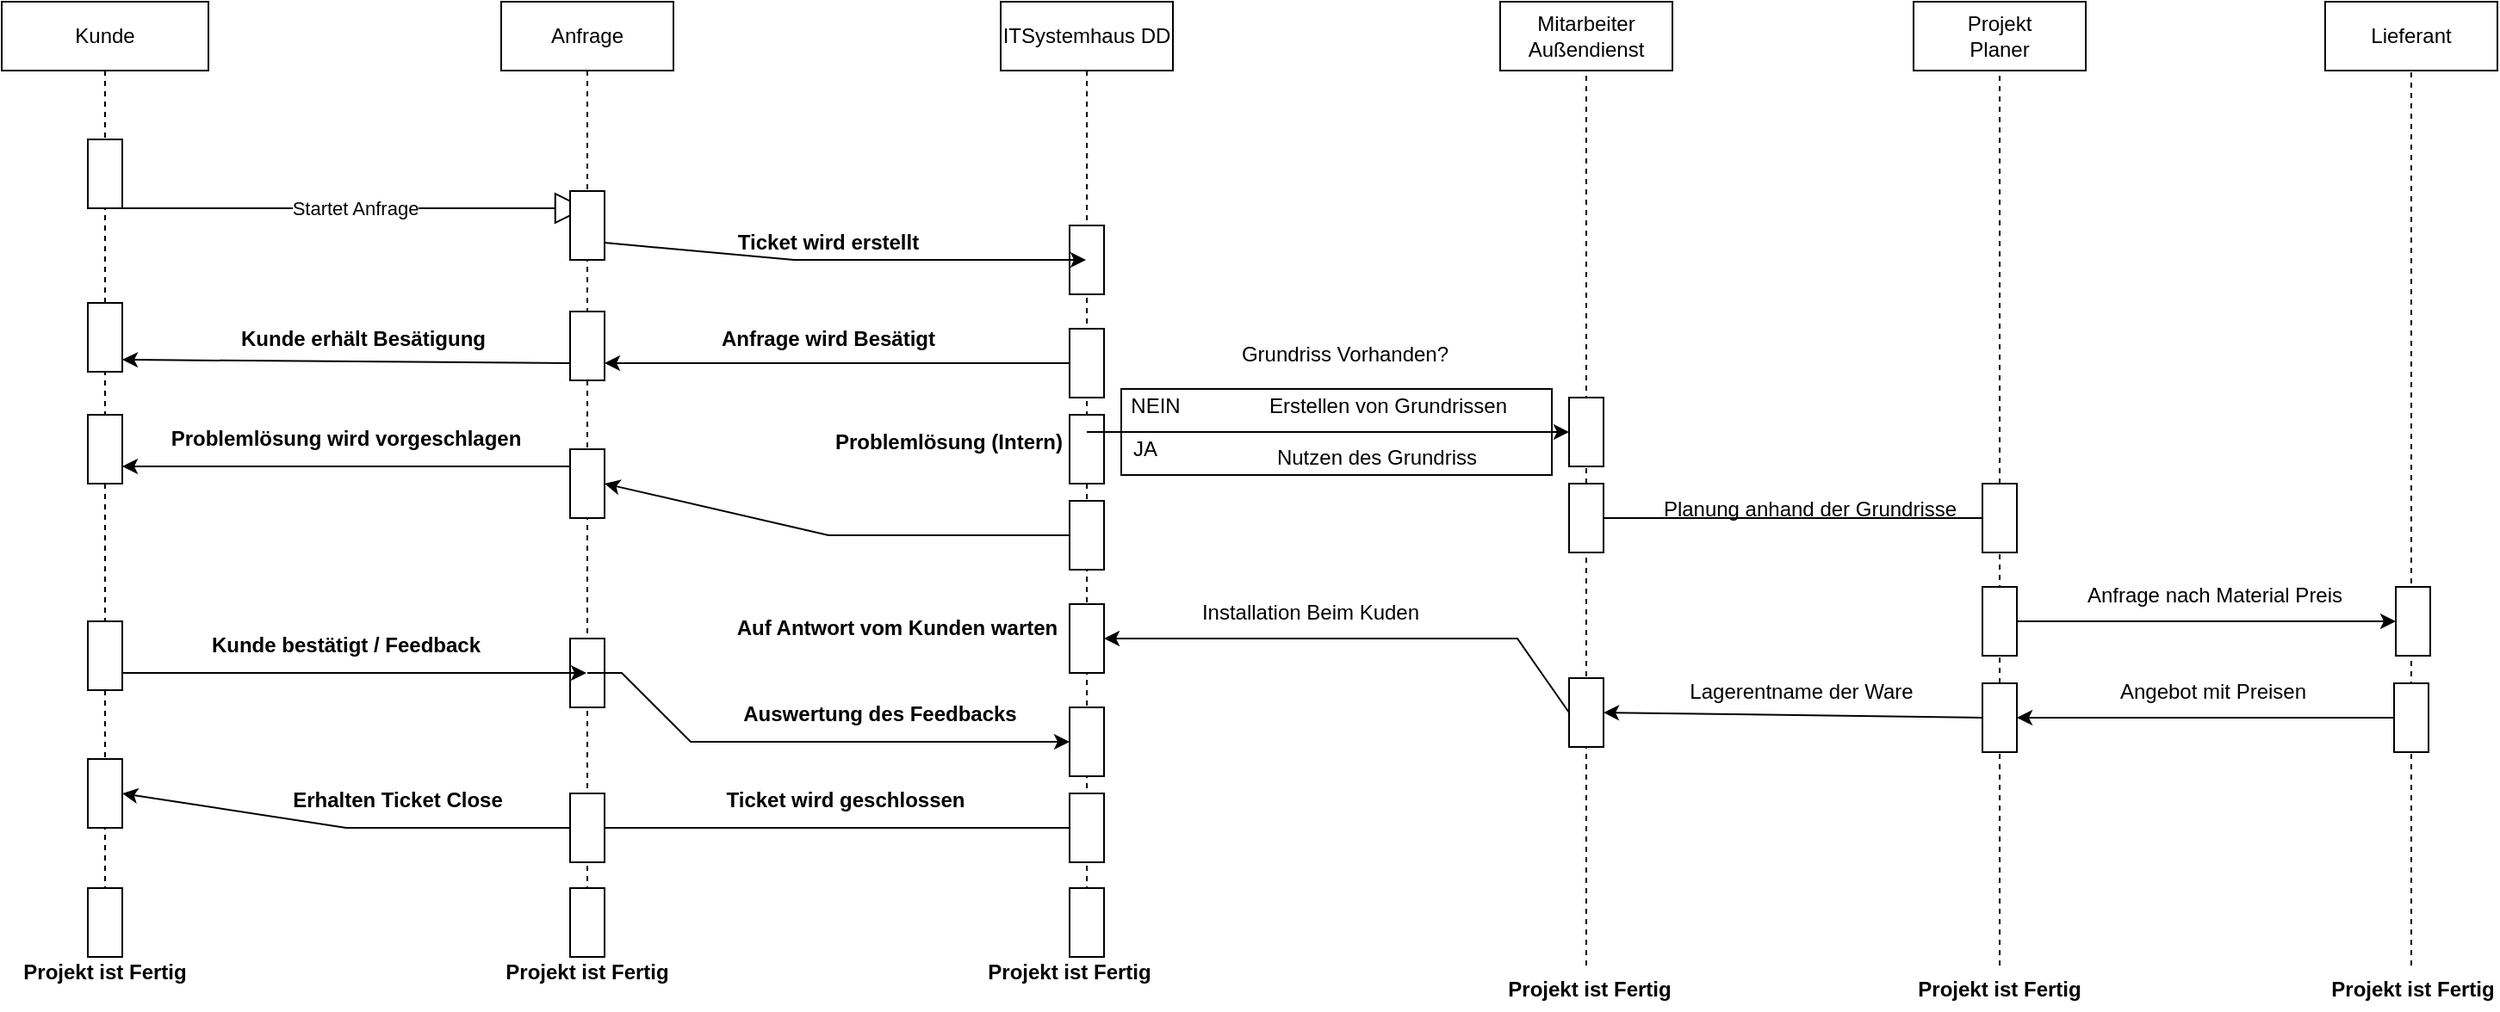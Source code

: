 <mxfile version="20.4.0" type="device"><diagram id="wr0YkZAZCnPxzqh3T25u" name="Seite-1"><mxGraphModel dx="1673" dy="931" grid="1" gridSize="10" guides="1" tooltips="1" connect="1" arrows="1" fold="1" page="1" pageScale="1" pageWidth="1654" pageHeight="2336" math="0" shadow="0"><root><mxCell id="0"/><mxCell id="1" parent="0"/><mxCell id="KSNLaK2aIfg9NiH7PBLn-109" value="" style="rounded=0;whiteSpace=wrap;html=1;" vertex="1" parent="1"><mxGeometry x="690" y="265" width="250" height="50" as="geometry"/></mxCell><mxCell id="dDj2Ysvn2Hclz_suaQed-8" value="Kunde" style="shape=umlLifeline;perimeter=lifelinePerimeter;whiteSpace=wrap;html=1;container=1;collapsible=0;recursiveResize=0;outlineConnect=0;" parent="1" vertex="1"><mxGeometry x="40" y="40" width="120" height="545" as="geometry"/></mxCell><mxCell id="dDj2Ysvn2Hclz_suaQed-23" value="" style="html=1;rotation=90;" parent="dDj2Ysvn2Hclz_suaQed-8" vertex="1"><mxGeometry x="40" y="90" width="40" height="20" as="geometry"/></mxCell><mxCell id="dDj2Ysvn2Hclz_suaQed-25" value="Startet Anfrage" style="endArrow=block;endSize=16;endFill=0;html=1;rounded=0;" parent="dDj2Ysvn2Hclz_suaQed-8" target="dDj2Ysvn2Hclz_suaQed-13" edge="1"><mxGeometry width="160" relative="1" as="geometry"><mxPoint x="70" y="120" as="sourcePoint"/><mxPoint x="230" y="120" as="targetPoint"/></mxGeometry></mxCell><mxCell id="KSNLaK2aIfg9NiH7PBLn-12" value="" style="html=1;rotation=90;" vertex="1" parent="dDj2Ysvn2Hclz_suaQed-8"><mxGeometry x="40" y="185" width="40" height="20" as="geometry"/></mxCell><mxCell id="KSNLaK2aIfg9NiH7PBLn-25" value="" style="html=1;rotation=90;" vertex="1" parent="dDj2Ysvn2Hclz_suaQed-8"><mxGeometry x="40" y="250" width="40" height="20" as="geometry"/></mxCell><mxCell id="KSNLaK2aIfg9NiH7PBLn-34" value="" style="endArrow=classic;html=1;rounded=0;" edge="1" parent="dDj2Ysvn2Hclz_suaQed-8"><mxGeometry width="50" height="50" relative="1" as="geometry"><mxPoint x="330" y="270" as="sourcePoint"/><mxPoint x="70" y="270" as="targetPoint"/></mxGeometry></mxCell><mxCell id="KSNLaK2aIfg9NiH7PBLn-40" value="" style="html=1;rotation=90;" vertex="1" parent="dDj2Ysvn2Hclz_suaQed-8"><mxGeometry x="40" y="370" width="40" height="20" as="geometry"/></mxCell><mxCell id="KSNLaK2aIfg9NiH7PBLn-59" value="" style="html=1;rotation=90;" vertex="1" parent="dDj2Ysvn2Hclz_suaQed-8"><mxGeometry x="40" y="450" width="40" height="20" as="geometry"/></mxCell><mxCell id="KSNLaK2aIfg9NiH7PBLn-63" value="" style="html=1;rotation=90;" vertex="1" parent="dDj2Ysvn2Hclz_suaQed-8"><mxGeometry x="40" y="525" width="40" height="20" as="geometry"/></mxCell><mxCell id="dDj2Ysvn2Hclz_suaQed-10" value="ITSystemhaus DD" style="shape=umlLifeline;perimeter=lifelinePerimeter;whiteSpace=wrap;html=1;container=1;collapsible=0;recursiveResize=0;outlineConnect=0;" parent="1" vertex="1"><mxGeometry x="620" y="40" width="100" height="545" as="geometry"/></mxCell><mxCell id="KSNLaK2aIfg9NiH7PBLn-14" value="" style="html=1;rotation=90;" vertex="1" parent="dDj2Ysvn2Hclz_suaQed-10"><mxGeometry x="30" y="140" width="40" height="20" as="geometry"/></mxCell><mxCell id="KSNLaK2aIfg9NiH7PBLn-15" value="" style="html=1;rotation=90;" vertex="1" parent="dDj2Ysvn2Hclz_suaQed-10"><mxGeometry x="30" y="200" width="40" height="20" as="geometry"/></mxCell><mxCell id="KSNLaK2aIfg9NiH7PBLn-16" value="" style="html=1;rotation=90;" vertex="1" parent="dDj2Ysvn2Hclz_suaQed-10"><mxGeometry x="30" y="250" width="40" height="20" as="geometry"/></mxCell><mxCell id="KSNLaK2aIfg9NiH7PBLn-31" value="" style="html=1;rotation=90;" vertex="1" parent="dDj2Ysvn2Hclz_suaQed-10"><mxGeometry x="30" y="300" width="40" height="20" as="geometry"/></mxCell><mxCell id="KSNLaK2aIfg9NiH7PBLn-36" value="" style="html=1;rotation=90;" vertex="1" parent="dDj2Ysvn2Hclz_suaQed-10"><mxGeometry x="30" y="360" width="40" height="20" as="geometry"/></mxCell><mxCell id="KSNLaK2aIfg9NiH7PBLn-38" value="Auf Antwort vom Kunden warten" style="text;align=center;fontStyle=1;verticalAlign=middle;spacingLeft=3;spacingRight=3;strokeColor=none;rotatable=0;points=[[0,0.5],[1,0.5]];portConstraint=eastwest;" vertex="1" parent="dDj2Ysvn2Hclz_suaQed-10"><mxGeometry x="-100" y="350" width="80" height="26" as="geometry"/></mxCell><mxCell id="KSNLaK2aIfg9NiH7PBLn-20" value="Problemlösung (Intern) " style="text;align=center;fontStyle=1;verticalAlign=middle;spacingLeft=3;spacingRight=3;strokeColor=none;rotatable=0;points=[[0,0.5],[1,0.5]];portConstraint=eastwest;" vertex="1" parent="dDj2Ysvn2Hclz_suaQed-10"><mxGeometry x="-70" y="242" width="80" height="26" as="geometry"/></mxCell><mxCell id="KSNLaK2aIfg9NiH7PBLn-45" value="" style="html=1;rotation=90;" vertex="1" parent="dDj2Ysvn2Hclz_suaQed-10"><mxGeometry x="30" y="420" width="40" height="20" as="geometry"/></mxCell><mxCell id="KSNLaK2aIfg9NiH7PBLn-47" value="" style="html=1;rotation=90;" vertex="1" parent="dDj2Ysvn2Hclz_suaQed-10"><mxGeometry x="30" y="470" width="40" height="20" as="geometry"/></mxCell><mxCell id="KSNLaK2aIfg9NiH7PBLn-64" value="" style="html=1;rotation=90;" vertex="1" parent="dDj2Ysvn2Hclz_suaQed-10"><mxGeometry x="30" y="525" width="40" height="20" as="geometry"/></mxCell><mxCell id="dDj2Ysvn2Hclz_suaQed-13" value="Anfrage" style="shape=umlLifeline;perimeter=lifelinePerimeter;whiteSpace=wrap;html=1;container=1;collapsible=0;recursiveResize=0;outlineConnect=0;" parent="1" vertex="1"><mxGeometry x="330" y="40" width="100" height="550" as="geometry"/></mxCell><mxCell id="dDj2Ysvn2Hclz_suaQed-24" value="" style="html=1;rotation=90;" parent="dDj2Ysvn2Hclz_suaQed-13" vertex="1"><mxGeometry x="30" y="120" width="40" height="20" as="geometry"/></mxCell><mxCell id="KSNLaK2aIfg9NiH7PBLn-2" value="" style="html=1;rotation=90;" vertex="1" parent="dDj2Ysvn2Hclz_suaQed-13"><mxGeometry x="30" y="190" width="40" height="20" as="geometry"/></mxCell><mxCell id="KSNLaK2aIfg9NiH7PBLn-18" value="" style="html=1;rotation=90;" vertex="1" parent="dDj2Ysvn2Hclz_suaQed-13"><mxGeometry x="30" y="270" width="40" height="20" as="geometry"/></mxCell><mxCell id="KSNLaK2aIfg9NiH7PBLn-56" value="" style="html=1;rotation=90;" vertex="1" parent="dDj2Ysvn2Hclz_suaQed-13"><mxGeometry x="30" y="380" width="40" height="20" as="geometry"/></mxCell><mxCell id="KSNLaK2aIfg9NiH7PBLn-65" value="" style="html=1;rotation=90;" vertex="1" parent="dDj2Ysvn2Hclz_suaQed-13"><mxGeometry x="30" y="525" width="40" height="20" as="geometry"/></mxCell><mxCell id="dDj2Ysvn2Hclz_suaQed-18" value="Projekt ist Fertig" style="text;align=center;fontStyle=1;verticalAlign=middle;spacingLeft=3;spacingRight=3;strokeColor=none;rotatable=0;points=[[0,0.5],[1,0.5]];portConstraint=eastwest;" parent="1" vertex="1"><mxGeometry x="340" y="590" width="80" height="26" as="geometry"/></mxCell><mxCell id="dDj2Ysvn2Hclz_suaQed-22" value="Ticket wird erstellt " style="text;align=center;fontStyle=1;verticalAlign=middle;spacingLeft=3;spacingRight=3;strokeColor=none;rotatable=0;points=[[0,0.5],[1,0.5]];portConstraint=eastwest;" parent="1" vertex="1"><mxGeometry x="480" y="166" width="80" height="26" as="geometry"/></mxCell><mxCell id="KSNLaK2aIfg9NiH7PBLn-5" value="" style="endArrow=classic;html=1;rounded=0;exitX=0.75;exitY=0;exitDx=0;exitDy=0;" edge="1" parent="1" source="dDj2Ysvn2Hclz_suaQed-24" target="dDj2Ysvn2Hclz_suaQed-10"><mxGeometry width="50" height="50" relative="1" as="geometry"><mxPoint x="480" y="242" as="sourcePoint"/><mxPoint x="530" y="192" as="targetPoint"/><Array as="points"><mxPoint x="500" y="190"/></Array></mxGeometry></mxCell><mxCell id="KSNLaK2aIfg9NiH7PBLn-6" value="" style="endArrow=classic;html=1;rounded=0;entryX=0.75;entryY=0;entryDx=0;entryDy=0;" edge="1" parent="1" target="KSNLaK2aIfg9NiH7PBLn-2"><mxGeometry width="50" height="50" relative="1" as="geometry"><mxPoint x="660" y="250" as="sourcePoint"/><mxPoint x="545" y="230" as="targetPoint"/></mxGeometry></mxCell><mxCell id="KSNLaK2aIfg9NiH7PBLn-8" value="Anfrage wird Besätigt " style="text;align=center;fontStyle=1;verticalAlign=middle;spacingLeft=3;spacingRight=3;strokeColor=none;rotatable=0;points=[[0,0.5],[1,0.5]];portConstraint=eastwest;" vertex="1" parent="1"><mxGeometry x="480" y="222" width="80" height="26" as="geometry"/></mxCell><mxCell id="KSNLaK2aIfg9NiH7PBLn-9" value="" style="endArrow=classic;html=1;rounded=0;exitX=0.75;exitY=1;exitDx=0;exitDy=0;" edge="1" parent="1" source="KSNLaK2aIfg9NiH7PBLn-2"><mxGeometry width="50" height="50" relative="1" as="geometry"><mxPoint x="379.5" y="248" as="sourcePoint"/><mxPoint x="110" y="248" as="targetPoint"/></mxGeometry></mxCell><mxCell id="KSNLaK2aIfg9NiH7PBLn-10" value="Kunde erhält Besätigung" style="text;align=center;fontStyle=1;verticalAlign=middle;spacingLeft=3;spacingRight=3;strokeColor=none;rotatable=0;points=[[0,0.5],[1,0.5]];portConstraint=eastwest;" vertex="1" parent="1"><mxGeometry x="210" y="222" width="80" height="26" as="geometry"/></mxCell><mxCell id="KSNLaK2aIfg9NiH7PBLn-33" value="" style="endArrow=classic;html=1;rounded=0;entryX=0.5;entryY=0;entryDx=0;entryDy=0;" edge="1" parent="1" target="KSNLaK2aIfg9NiH7PBLn-18"><mxGeometry width="50" height="50" relative="1" as="geometry"><mxPoint x="660" y="350" as="sourcePoint"/><mxPoint x="390" y="350" as="targetPoint"/><Array as="points"><mxPoint x="520" y="350"/></Array></mxGeometry></mxCell><mxCell id="KSNLaK2aIfg9NiH7PBLn-35" value="Problemlösung wird vorgeschlagen" style="text;align=center;fontStyle=1;verticalAlign=middle;spacingLeft=3;spacingRight=3;strokeColor=none;rotatable=0;points=[[0,0.5],[1,0.5]];portConstraint=eastwest;" vertex="1" parent="1"><mxGeometry x="200" y="280" width="80" height="26" as="geometry"/></mxCell><mxCell id="KSNLaK2aIfg9NiH7PBLn-42" value="" style="endArrow=classic;html=1;rounded=0;exitX=0.75;exitY=0;exitDx=0;exitDy=0;" edge="1" parent="1" source="KSNLaK2aIfg9NiH7PBLn-40" target="dDj2Ysvn2Hclz_suaQed-13"><mxGeometry width="50" height="50" relative="1" as="geometry"><mxPoint x="110" y="410" as="sourcePoint"/><mxPoint x="430" y="340" as="targetPoint"/><Array as="points"><mxPoint x="170" y="430"/><mxPoint x="260" y="430"/></Array></mxGeometry></mxCell><mxCell id="KSNLaK2aIfg9NiH7PBLn-43" value="Kunde bestätigt / Feedback" style="text;align=center;fontStyle=1;verticalAlign=middle;spacingLeft=3;spacingRight=3;strokeColor=none;rotatable=0;points=[[0,0.5],[1,0.5]];portConstraint=eastwest;" vertex="1" parent="1"><mxGeometry x="200" y="400" width="80" height="26" as="geometry"/></mxCell><mxCell id="KSNLaK2aIfg9NiH7PBLn-44" value="" style="endArrow=classic;html=1;rounded=0;entryX=0.5;entryY=1;entryDx=0;entryDy=0;" edge="1" parent="1" source="dDj2Ysvn2Hclz_suaQed-13" target="KSNLaK2aIfg9NiH7PBLn-45"><mxGeometry width="50" height="50" relative="1" as="geometry"><mxPoint x="380" y="470" as="sourcePoint"/><mxPoint x="649.5" y="470" as="targetPoint"/><Array as="points"><mxPoint x="400" y="430"/><mxPoint x="440" y="470"/><mxPoint x="530" y="470"/></Array></mxGeometry></mxCell><mxCell id="KSNLaK2aIfg9NiH7PBLn-51" value="" style="endArrow=classic;html=1;rounded=0;" edge="1" parent="1" target="dDj2Ysvn2Hclz_suaQed-13"><mxGeometry width="50" height="50" relative="1" as="geometry"><mxPoint x="660" y="520" as="sourcePoint"/><mxPoint x="390" y="520" as="targetPoint"/></mxGeometry></mxCell><mxCell id="KSNLaK2aIfg9NiH7PBLn-52" value="Auswertung des Feedbacks" style="text;align=center;fontStyle=1;verticalAlign=middle;spacingLeft=3;spacingRight=3;strokeColor=none;rotatable=0;points=[[0,0.5],[1,0.5]];portConstraint=eastwest;" vertex="1" parent="1"><mxGeometry x="510" y="440" width="80" height="26" as="geometry"/></mxCell><mxCell id="KSNLaK2aIfg9NiH7PBLn-53" value="Ticket wird geschlossen" style="text;align=center;fontStyle=1;verticalAlign=middle;spacingLeft=3;spacingRight=3;strokeColor=none;rotatable=0;points=[[0,0.5],[1,0.5]];portConstraint=eastwest;" vertex="1" parent="1"><mxGeometry x="490" y="490" width="80" height="26" as="geometry"/></mxCell><mxCell id="KSNLaK2aIfg9NiH7PBLn-54" value="" style="endArrow=classic;html=1;rounded=0;startArrow=none;entryX=0.5;entryY=0;entryDx=0;entryDy=0;" edge="1" parent="1" source="KSNLaK2aIfg9NiH7PBLn-55" target="KSNLaK2aIfg9NiH7PBLn-59"><mxGeometry width="50" height="50" relative="1" as="geometry"><mxPoint x="380.25" y="500" as="sourcePoint"/><mxPoint x="99.75" y="500" as="targetPoint"/><Array as="points"><mxPoint x="240" y="520"/></Array></mxGeometry></mxCell><mxCell id="KSNLaK2aIfg9NiH7PBLn-55" value="" style="html=1;rotation=90;" vertex="1" parent="1"><mxGeometry x="360" y="510" width="40" height="20" as="geometry"/></mxCell><mxCell id="KSNLaK2aIfg9NiH7PBLn-58" value="Erhalten Ticket Close" style="text;align=center;fontStyle=1;verticalAlign=middle;spacingLeft=3;spacingRight=3;strokeColor=none;rotatable=0;points=[[0,0.5],[1,0.5]];portConstraint=eastwest;" vertex="1" parent="1"><mxGeometry x="230" y="490" width="80" height="26" as="geometry"/></mxCell><mxCell id="KSNLaK2aIfg9NiH7PBLn-68" value="Projekt ist Fertig" style="text;align=center;fontStyle=1;verticalAlign=middle;spacingLeft=3;spacingRight=3;strokeColor=none;rotatable=0;points=[[0,0.5],[1,0.5]];portConstraint=eastwest;" vertex="1" parent="1"><mxGeometry x="620" y="590" width="80" height="26" as="geometry"/></mxCell><mxCell id="KSNLaK2aIfg9NiH7PBLn-69" value="Projekt ist Fertig" style="text;align=center;fontStyle=1;verticalAlign=middle;spacingLeft=3;spacingRight=3;strokeColor=none;rotatable=0;points=[[0,0.5],[1,0.5]];portConstraint=eastwest;" vertex="1" parent="1"><mxGeometry x="60" y="590" width="80" height="26" as="geometry"/></mxCell><mxCell id="KSNLaK2aIfg9NiH7PBLn-70" value="" style="rounded=0;whiteSpace=wrap;html=1;" vertex="1" parent="1"><mxGeometry x="910" y="40" width="100" height="40" as="geometry"/></mxCell><mxCell id="KSNLaK2aIfg9NiH7PBLn-71" value="&lt;div&gt;Mitarbeiter&lt;/div&gt;&lt;div&gt;Außendienst&lt;br&gt;&lt;/div&gt;" style="text;html=1;strokeColor=none;fillColor=none;align=center;verticalAlign=middle;whiteSpace=wrap;rounded=0;" vertex="1" parent="1"><mxGeometry x="930" y="45" width="60" height="30" as="geometry"/></mxCell><mxCell id="KSNLaK2aIfg9NiH7PBLn-72" value="" style="endArrow=none;dashed=1;html=1;rounded=0;entryX=0.5;entryY=1;entryDx=0;entryDy=0;startArrow=none;" edge="1" parent="1" source="KSNLaK2aIfg9NiH7PBLn-83" target="KSNLaK2aIfg9NiH7PBLn-70"><mxGeometry width="50" height="50" relative="1" as="geometry"><mxPoint x="960" y="600" as="sourcePoint"/><mxPoint x="740" y="290" as="targetPoint"/></mxGeometry></mxCell><mxCell id="KSNLaK2aIfg9NiH7PBLn-73" value="" style="endArrow=classic;html=1;rounded=0;exitX=0.25;exitY=0.5;exitDx=0;exitDy=0;exitPerimeter=0;entryX=0.5;entryY=1;entryDx=0;entryDy=0;" edge="1" parent="1" source="KSNLaK2aIfg9NiH7PBLn-16" target="KSNLaK2aIfg9NiH7PBLn-74"><mxGeometry width="50" height="50" relative="1" as="geometry"><mxPoint x="690" y="340" as="sourcePoint"/><mxPoint x="940" y="280" as="targetPoint"/></mxGeometry></mxCell><mxCell id="KSNLaK2aIfg9NiH7PBLn-74" value="" style="html=1;rotation=90;" vertex="1" parent="1"><mxGeometry x="940" y="280" width="40" height="20" as="geometry"/></mxCell><mxCell id="KSNLaK2aIfg9NiH7PBLn-76" value="Erstellen von Grundrissen" style="text;html=1;strokeColor=none;fillColor=none;align=center;verticalAlign=middle;whiteSpace=wrap;rounded=0;" vertex="1" parent="1"><mxGeometry x="750" y="260" width="190" height="30" as="geometry"/></mxCell><mxCell id="KSNLaK2aIfg9NiH7PBLn-77" value="" style="endArrow=none;dashed=1;html=1;rounded=0;startArrow=none;" edge="1" parent="1" source="KSNLaK2aIfg9NiH7PBLn-87"><mxGeometry width="50" height="50" relative="1" as="geometry"><mxPoint x="1200" y="600" as="sourcePoint"/><mxPoint x="1200" y="80" as="targetPoint"/></mxGeometry></mxCell><mxCell id="KSNLaK2aIfg9NiH7PBLn-78" value="" style="rounded=0;whiteSpace=wrap;html=1;" vertex="1" parent="1"><mxGeometry x="1150" y="40" width="100" height="40" as="geometry"/></mxCell><mxCell id="KSNLaK2aIfg9NiH7PBLn-79" value="Projekt Planer " style="text;html=1;strokeColor=none;fillColor=none;align=center;verticalAlign=middle;whiteSpace=wrap;rounded=0;" vertex="1" parent="1"><mxGeometry x="1170" y="45" width="60" height="30" as="geometry"/></mxCell><mxCell id="KSNLaK2aIfg9NiH7PBLn-80" value="" style="endArrow=none;dashed=1;html=1;rounded=0;" edge="1" parent="1"><mxGeometry width="50" height="50" relative="1" as="geometry"><mxPoint x="1439" y="600" as="sourcePoint"/><mxPoint x="1439" y="80" as="targetPoint"/></mxGeometry></mxCell><mxCell id="KSNLaK2aIfg9NiH7PBLn-81" value="" style="rounded=0;whiteSpace=wrap;html=1;" vertex="1" parent="1"><mxGeometry x="1389" y="40" width="100" height="40" as="geometry"/></mxCell><mxCell id="KSNLaK2aIfg9NiH7PBLn-82" value="Lieferant" style="text;html=1;strokeColor=none;fillColor=none;align=center;verticalAlign=middle;whiteSpace=wrap;rounded=0;" vertex="1" parent="1"><mxGeometry x="1409" y="45" width="60" height="30" as="geometry"/></mxCell><mxCell id="KSNLaK2aIfg9NiH7PBLn-83" value="" style="html=1;rotation=90;" vertex="1" parent="1"><mxGeometry x="940" y="330" width="40" height="20" as="geometry"/></mxCell><mxCell id="KSNLaK2aIfg9NiH7PBLn-84" value="" style="endArrow=none;dashed=1;html=1;rounded=0;entryX=1;entryY=0.5;entryDx=0;entryDy=0;" edge="1" parent="1" target="KSNLaK2aIfg9NiH7PBLn-83"><mxGeometry width="50" height="50" relative="1" as="geometry"><mxPoint x="960" y="600" as="sourcePoint"/><mxPoint x="960" y="80" as="targetPoint"/></mxGeometry></mxCell><mxCell id="KSNLaK2aIfg9NiH7PBLn-86" value="" style="endArrow=none;html=1;rounded=0;exitX=0.5;exitY=0;exitDx=0;exitDy=0;" edge="1" parent="1" source="KSNLaK2aIfg9NiH7PBLn-83"><mxGeometry width="50" height="50" relative="1" as="geometry"><mxPoint x="1120" y="410" as="sourcePoint"/><mxPoint x="1190" y="340" as="targetPoint"/></mxGeometry></mxCell><mxCell id="KSNLaK2aIfg9NiH7PBLn-87" value="" style="html=1;rotation=90;" vertex="1" parent="1"><mxGeometry x="1180" y="330" width="40" height="20" as="geometry"/></mxCell><mxCell id="KSNLaK2aIfg9NiH7PBLn-89" value="" style="endArrow=none;dashed=1;html=1;rounded=0;startArrow=none;" edge="1" parent="1" source="KSNLaK2aIfg9NiH7PBLn-97" target="KSNLaK2aIfg9NiH7PBLn-87"><mxGeometry width="50" height="50" relative="1" as="geometry"><mxPoint x="1200" y="600" as="sourcePoint"/><mxPoint x="1200" y="80" as="targetPoint"/></mxGeometry></mxCell><mxCell id="KSNLaK2aIfg9NiH7PBLn-90" value="Planung anhand der Grundrisse" style="text;html=1;strokeColor=none;fillColor=none;align=center;verticalAlign=middle;whiteSpace=wrap;rounded=0;" vertex="1" parent="1"><mxGeometry x="990" y="320" width="200" height="30" as="geometry"/></mxCell><mxCell id="KSNLaK2aIfg9NiH7PBLn-91" value="" style="html=1;rotation=90;" vertex="1" parent="1"><mxGeometry x="1180" y="390" width="40" height="20" as="geometry"/></mxCell><mxCell id="KSNLaK2aIfg9NiH7PBLn-92" value="" style="html=1;rotation=90;" vertex="1" parent="1"><mxGeometry x="1420" y="390" width="40" height="20" as="geometry"/></mxCell><mxCell id="KSNLaK2aIfg9NiH7PBLn-93" value="" style="endArrow=classic;html=1;rounded=0;entryX=0.5;entryY=1;entryDx=0;entryDy=0;exitX=0.5;exitY=0;exitDx=0;exitDy=0;" edge="1" parent="1" source="KSNLaK2aIfg9NiH7PBLn-91" target="KSNLaK2aIfg9NiH7PBLn-92"><mxGeometry width="50" height="50" relative="1" as="geometry"><mxPoint x="1120" y="410" as="sourcePoint"/><mxPoint x="1170" y="360" as="targetPoint"/></mxGeometry></mxCell><mxCell id="KSNLaK2aIfg9NiH7PBLn-94" value="Anfrage nach Material Preis" style="text;html=1;strokeColor=none;fillColor=none;align=center;verticalAlign=middle;whiteSpace=wrap;rounded=0;" vertex="1" parent="1"><mxGeometry x="1230" y="370" width="190" height="30" as="geometry"/></mxCell><mxCell id="KSNLaK2aIfg9NiH7PBLn-95" value="" style="html=1;rotation=90;" vertex="1" parent="1"><mxGeometry x="1419" y="446" width="40" height="20" as="geometry"/></mxCell><mxCell id="KSNLaK2aIfg9NiH7PBLn-97" value="" style="html=1;rotation=90;" vertex="1" parent="1"><mxGeometry x="1180" y="446" width="40" height="20" as="geometry"/></mxCell><mxCell id="KSNLaK2aIfg9NiH7PBLn-98" value="" style="endArrow=none;dashed=1;html=1;rounded=0;" edge="1" parent="1" target="KSNLaK2aIfg9NiH7PBLn-97"><mxGeometry width="50" height="50" relative="1" as="geometry"><mxPoint x="1200" y="600" as="sourcePoint"/><mxPoint x="1200" y="360" as="targetPoint"/></mxGeometry></mxCell><mxCell id="KSNLaK2aIfg9NiH7PBLn-99" value="" style="endArrow=classic;html=1;rounded=0;exitX=0.5;exitY=1;exitDx=0;exitDy=0;entryX=0.5;entryY=0;entryDx=0;entryDy=0;" edge="1" parent="1" source="KSNLaK2aIfg9NiH7PBLn-95" target="KSNLaK2aIfg9NiH7PBLn-97"><mxGeometry width="50" height="50" relative="1" as="geometry"><mxPoint x="1120" y="410" as="sourcePoint"/><mxPoint x="1170" y="360" as="targetPoint"/></mxGeometry></mxCell><mxCell id="KSNLaK2aIfg9NiH7PBLn-100" value="Angebot mit Preisen" style="text;html=1;strokeColor=none;fillColor=none;align=center;verticalAlign=middle;whiteSpace=wrap;rounded=0;" vertex="1" parent="1"><mxGeometry x="1259" y="426" width="130" height="30" as="geometry"/></mxCell><mxCell id="KSNLaK2aIfg9NiH7PBLn-101" value="" style="html=1;rotation=90;" vertex="1" parent="1"><mxGeometry x="940" y="443" width="40" height="20" as="geometry"/></mxCell><mxCell id="KSNLaK2aIfg9NiH7PBLn-102" value="" style="endArrow=classic;html=1;rounded=0;exitX=0.5;exitY=1;exitDx=0;exitDy=0;entryX=0.5;entryY=0;entryDx=0;entryDy=0;" edge="1" parent="1" source="KSNLaK2aIfg9NiH7PBLn-97" target="KSNLaK2aIfg9NiH7PBLn-101"><mxGeometry width="50" height="50" relative="1" as="geometry"><mxPoint x="1120" y="410" as="sourcePoint"/><mxPoint x="1170" y="360" as="targetPoint"/></mxGeometry></mxCell><mxCell id="KSNLaK2aIfg9NiH7PBLn-103" value="Lagerentname der Ware" style="text;html=1;strokeColor=none;fillColor=none;align=center;verticalAlign=middle;whiteSpace=wrap;rounded=0;" vertex="1" parent="1"><mxGeometry x="1000" y="426" width="170" height="30" as="geometry"/></mxCell><mxCell id="KSNLaK2aIfg9NiH7PBLn-104" value="" style="endArrow=classic;html=1;rounded=0;exitX=0.5;exitY=1;exitDx=0;exitDy=0;" edge="1" parent="1" source="KSNLaK2aIfg9NiH7PBLn-101" target="KSNLaK2aIfg9NiH7PBLn-36"><mxGeometry width="50" height="50" relative="1" as="geometry"><mxPoint x="960" y="410" as="sourcePoint"/><mxPoint x="1010" y="360" as="targetPoint"/><Array as="points"><mxPoint x="920" y="410"/></Array></mxGeometry></mxCell><mxCell id="KSNLaK2aIfg9NiH7PBLn-105" value="Installation Beim Kuden" style="text;html=1;strokeColor=none;fillColor=none;align=center;verticalAlign=middle;whiteSpace=wrap;rounded=0;" vertex="1" parent="1"><mxGeometry x="710" y="380" width="180" height="30" as="geometry"/></mxCell><mxCell id="KSNLaK2aIfg9NiH7PBLn-106" value="Projekt ist Fertig" style="text;align=center;fontStyle=1;verticalAlign=middle;spacingLeft=3;spacingRight=3;strokeColor=none;rotatable=0;points=[[0,0.5],[1,0.5]];portConstraint=eastwest;" vertex="1" parent="1"><mxGeometry x="922" y="600" width="80" height="26" as="geometry"/></mxCell><mxCell id="KSNLaK2aIfg9NiH7PBLn-107" value="Projekt ist Fertig" style="text;align=center;fontStyle=1;verticalAlign=middle;spacingLeft=3;spacingRight=3;strokeColor=none;rotatable=0;points=[[0,0.5],[1,0.5]];portConstraint=eastwest;" vertex="1" parent="1"><mxGeometry x="1160" y="600" width="80" height="26" as="geometry"/></mxCell><mxCell id="KSNLaK2aIfg9NiH7PBLn-108" value="Projekt ist Fertig" style="text;align=center;fontStyle=1;verticalAlign=middle;spacingLeft=3;spacingRight=3;strokeColor=none;rotatable=0;points=[[0,0.5],[1,0.5]];portConstraint=eastwest;" vertex="1" parent="1"><mxGeometry x="1400" y="600" width="80" height="26" as="geometry"/></mxCell><mxCell id="KSNLaK2aIfg9NiH7PBLn-110" value="Grundriss Vorhanden?" style="text;html=1;strokeColor=none;fillColor=none;align=center;verticalAlign=middle;whiteSpace=wrap;rounded=0;" vertex="1" parent="1"><mxGeometry x="740" y="230" width="160" height="30" as="geometry"/></mxCell><mxCell id="KSNLaK2aIfg9NiH7PBLn-111" value="NEIN" style="text;html=1;strokeColor=none;fillColor=none;align=center;verticalAlign=middle;whiteSpace=wrap;rounded=0;" vertex="1" parent="1"><mxGeometry x="680" y="260" width="60" height="30" as="geometry"/></mxCell><mxCell id="KSNLaK2aIfg9NiH7PBLn-112" value="JA" style="text;html=1;strokeColor=none;fillColor=none;align=center;verticalAlign=middle;whiteSpace=wrap;rounded=0;" vertex="1" parent="1"><mxGeometry x="674" y="300" width="60" as="geometry"/></mxCell><mxCell id="KSNLaK2aIfg9NiH7PBLn-113" value="Nutzen des Grundriss" style="text;html=1;strokeColor=none;fillColor=none;align=center;verticalAlign=middle;whiteSpace=wrap;rounded=0;" vertex="1" parent="1"><mxGeometry x="767" y="290" width="143" height="30" as="geometry"/></mxCell></root></mxGraphModel></diagram></mxfile>